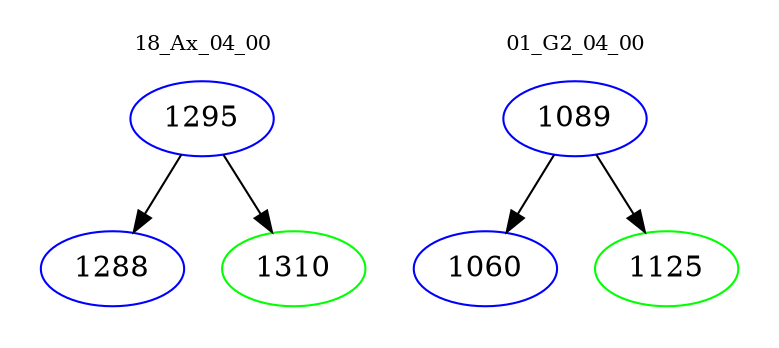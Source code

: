 digraph{
subgraph cluster_0 {
color = white
label = "18_Ax_04_00";
fontsize=10;
T0_1295 [label="1295", color="blue"]
T0_1295 -> T0_1288 [color="black"]
T0_1288 [label="1288", color="blue"]
T0_1295 -> T0_1310 [color="black"]
T0_1310 [label="1310", color="green"]
}
subgraph cluster_1 {
color = white
label = "01_G2_04_00";
fontsize=10;
T1_1089 [label="1089", color="blue"]
T1_1089 -> T1_1060 [color="black"]
T1_1060 [label="1060", color="blue"]
T1_1089 -> T1_1125 [color="black"]
T1_1125 [label="1125", color="green"]
}
}

